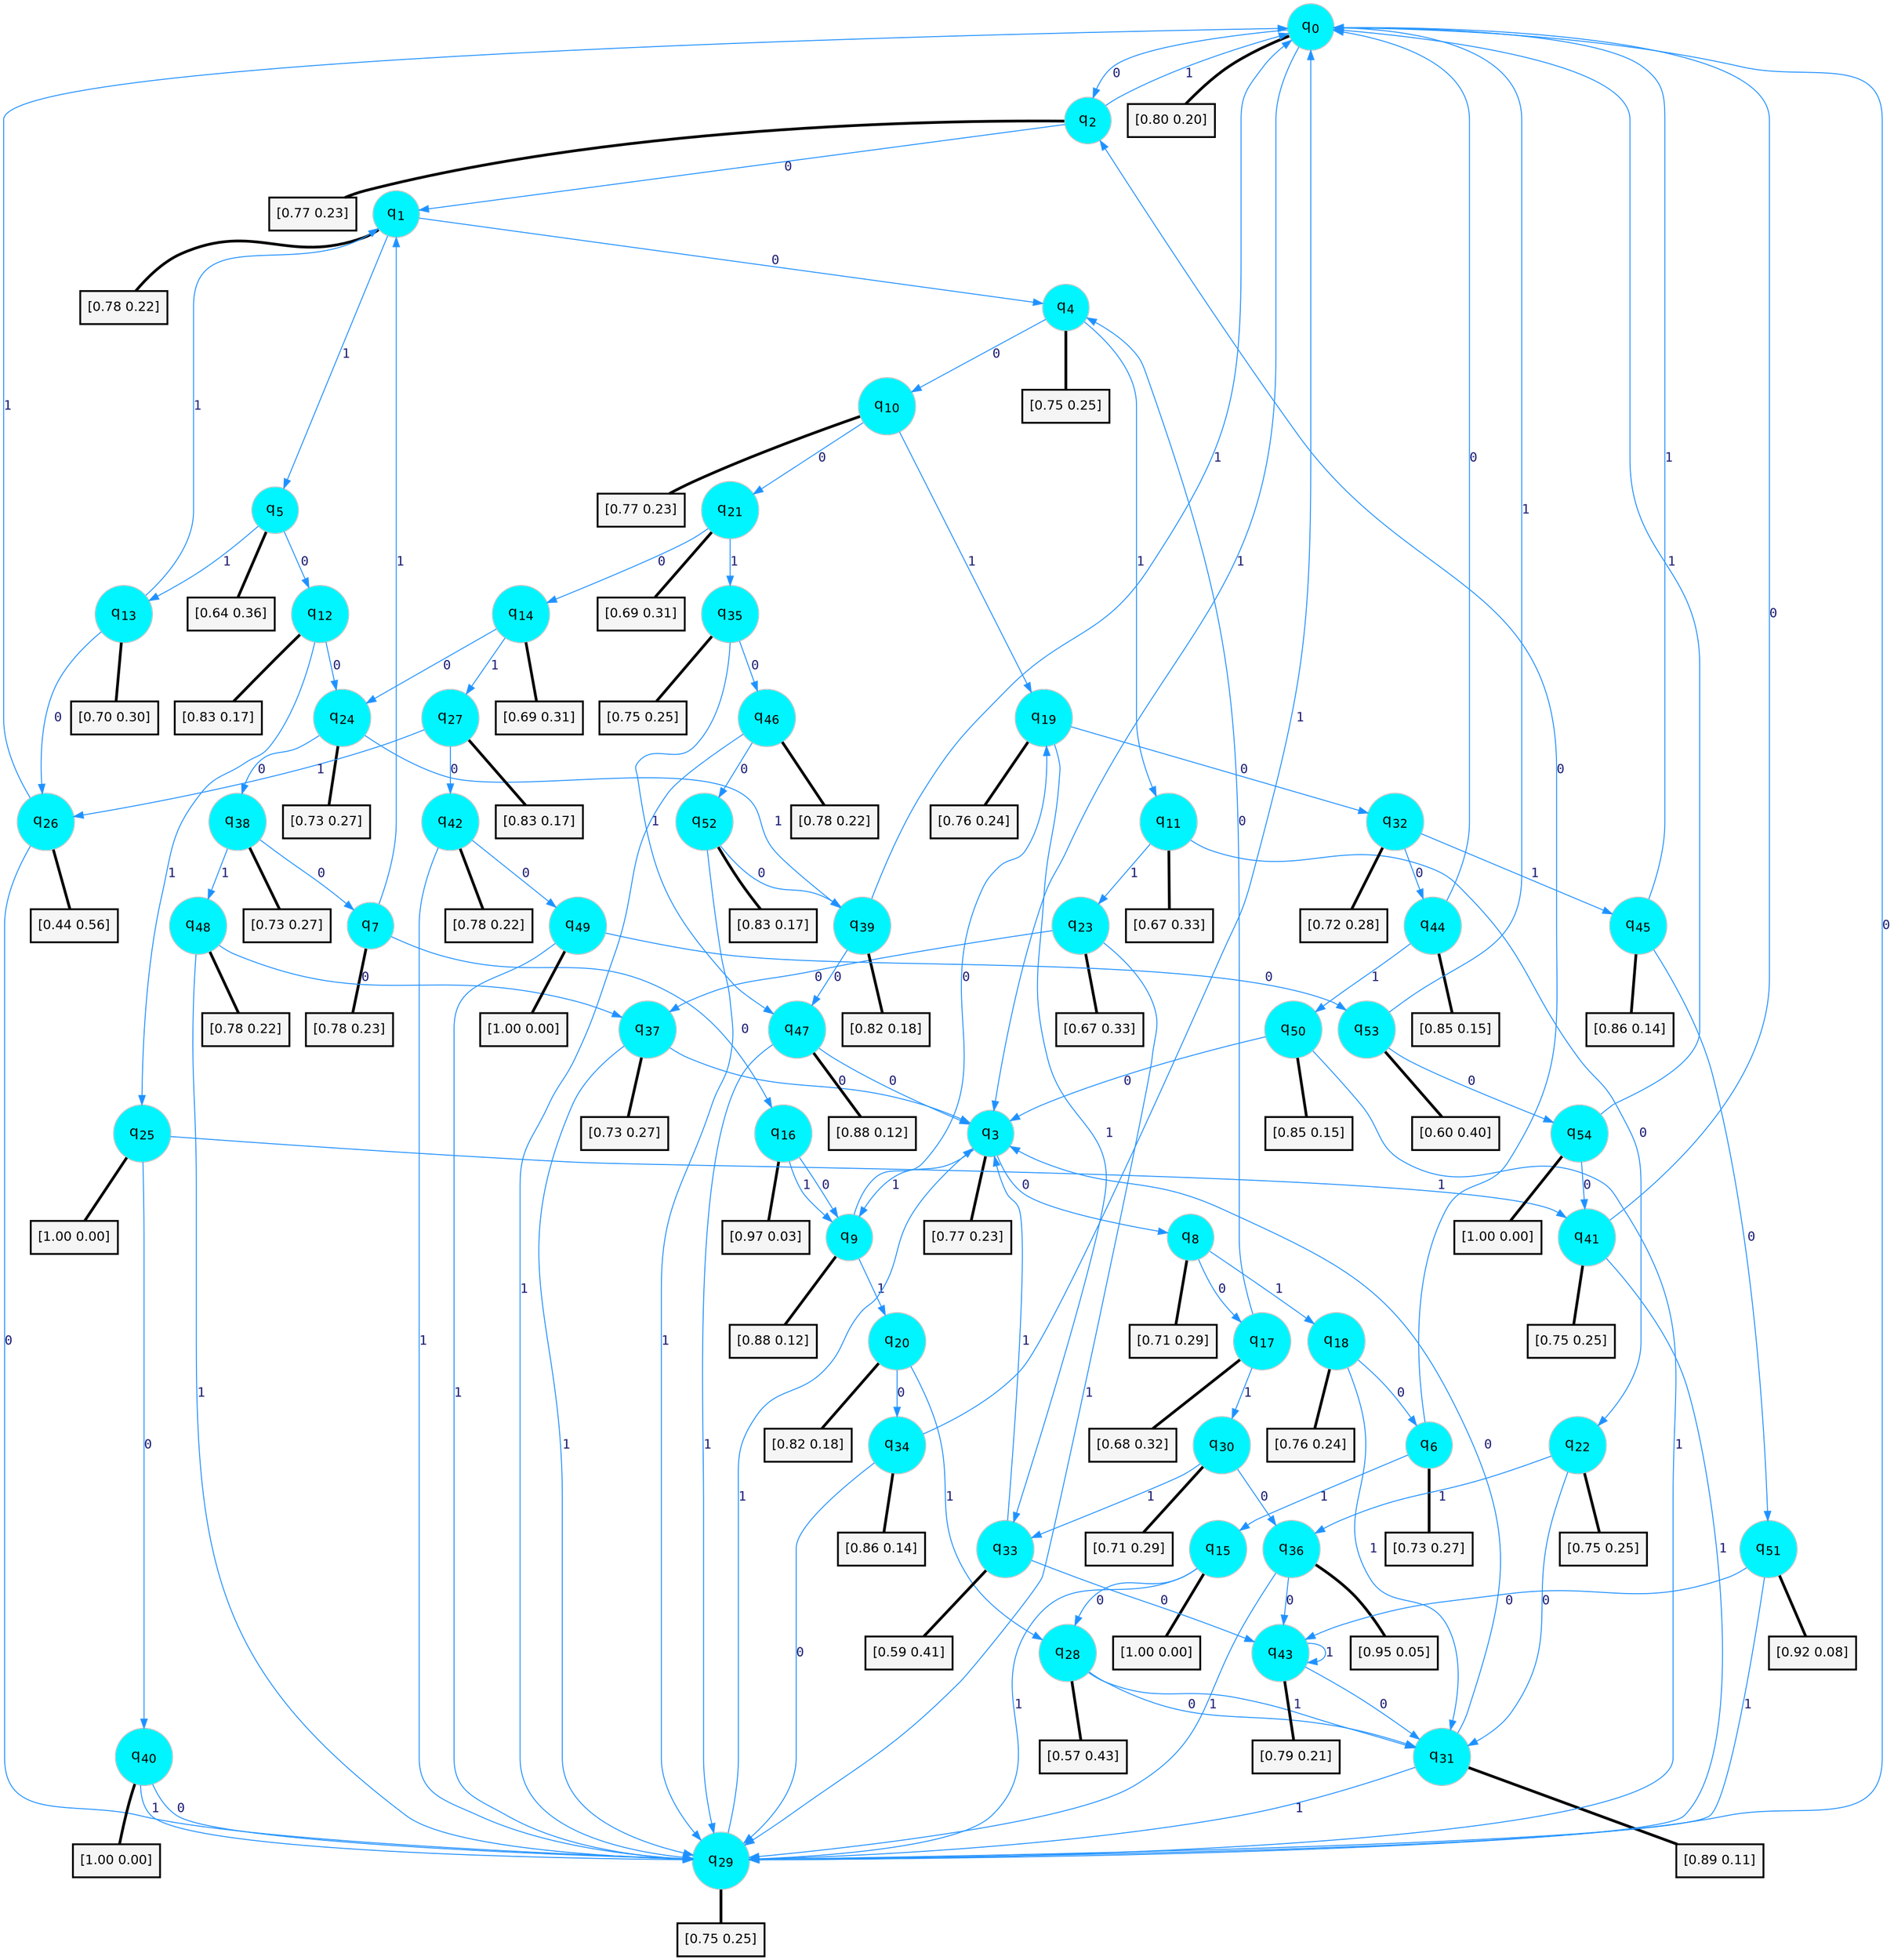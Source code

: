 digraph G {
graph [
bgcolor=transparent, dpi=300, rankdir=TD, size="40,25"];
node [
color=gray, fillcolor=turquoise1, fontcolor=black, fontname=Helvetica, fontsize=16, fontweight=bold, shape=circle, style=filled];
edge [
arrowsize=1, color=dodgerblue1, fontcolor=midnightblue, fontname=courier, fontweight=bold, penwidth=1, style=solid, weight=20];
0[label=<q<SUB>0</SUB>>];
1[label=<q<SUB>1</SUB>>];
2[label=<q<SUB>2</SUB>>];
3[label=<q<SUB>3</SUB>>];
4[label=<q<SUB>4</SUB>>];
5[label=<q<SUB>5</SUB>>];
6[label=<q<SUB>6</SUB>>];
7[label=<q<SUB>7</SUB>>];
8[label=<q<SUB>8</SUB>>];
9[label=<q<SUB>9</SUB>>];
10[label=<q<SUB>10</SUB>>];
11[label=<q<SUB>11</SUB>>];
12[label=<q<SUB>12</SUB>>];
13[label=<q<SUB>13</SUB>>];
14[label=<q<SUB>14</SUB>>];
15[label=<q<SUB>15</SUB>>];
16[label=<q<SUB>16</SUB>>];
17[label=<q<SUB>17</SUB>>];
18[label=<q<SUB>18</SUB>>];
19[label=<q<SUB>19</SUB>>];
20[label=<q<SUB>20</SUB>>];
21[label=<q<SUB>21</SUB>>];
22[label=<q<SUB>22</SUB>>];
23[label=<q<SUB>23</SUB>>];
24[label=<q<SUB>24</SUB>>];
25[label=<q<SUB>25</SUB>>];
26[label=<q<SUB>26</SUB>>];
27[label=<q<SUB>27</SUB>>];
28[label=<q<SUB>28</SUB>>];
29[label=<q<SUB>29</SUB>>];
30[label=<q<SUB>30</SUB>>];
31[label=<q<SUB>31</SUB>>];
32[label=<q<SUB>32</SUB>>];
33[label=<q<SUB>33</SUB>>];
34[label=<q<SUB>34</SUB>>];
35[label=<q<SUB>35</SUB>>];
36[label=<q<SUB>36</SUB>>];
37[label=<q<SUB>37</SUB>>];
38[label=<q<SUB>38</SUB>>];
39[label=<q<SUB>39</SUB>>];
40[label=<q<SUB>40</SUB>>];
41[label=<q<SUB>41</SUB>>];
42[label=<q<SUB>42</SUB>>];
43[label=<q<SUB>43</SUB>>];
44[label=<q<SUB>44</SUB>>];
45[label=<q<SUB>45</SUB>>];
46[label=<q<SUB>46</SUB>>];
47[label=<q<SUB>47</SUB>>];
48[label=<q<SUB>48</SUB>>];
49[label=<q<SUB>49</SUB>>];
50[label=<q<SUB>50</SUB>>];
51[label=<q<SUB>51</SUB>>];
52[label=<q<SUB>52</SUB>>];
53[label=<q<SUB>53</SUB>>];
54[label=<q<SUB>54</SUB>>];
55[label="[0.80 0.20]", shape=box,fontcolor=black, fontname=Helvetica, fontsize=14, penwidth=2, fillcolor=whitesmoke,color=black];
56[label="[0.78 0.22]", shape=box,fontcolor=black, fontname=Helvetica, fontsize=14, penwidth=2, fillcolor=whitesmoke,color=black];
57[label="[0.77 0.23]", shape=box,fontcolor=black, fontname=Helvetica, fontsize=14, penwidth=2, fillcolor=whitesmoke,color=black];
58[label="[0.77 0.23]", shape=box,fontcolor=black, fontname=Helvetica, fontsize=14, penwidth=2, fillcolor=whitesmoke,color=black];
59[label="[0.75 0.25]", shape=box,fontcolor=black, fontname=Helvetica, fontsize=14, penwidth=2, fillcolor=whitesmoke,color=black];
60[label="[0.64 0.36]", shape=box,fontcolor=black, fontname=Helvetica, fontsize=14, penwidth=2, fillcolor=whitesmoke,color=black];
61[label="[0.73 0.27]", shape=box,fontcolor=black, fontname=Helvetica, fontsize=14, penwidth=2, fillcolor=whitesmoke,color=black];
62[label="[0.78 0.23]", shape=box,fontcolor=black, fontname=Helvetica, fontsize=14, penwidth=2, fillcolor=whitesmoke,color=black];
63[label="[0.71 0.29]", shape=box,fontcolor=black, fontname=Helvetica, fontsize=14, penwidth=2, fillcolor=whitesmoke,color=black];
64[label="[0.88 0.12]", shape=box,fontcolor=black, fontname=Helvetica, fontsize=14, penwidth=2, fillcolor=whitesmoke,color=black];
65[label="[0.77 0.23]", shape=box,fontcolor=black, fontname=Helvetica, fontsize=14, penwidth=2, fillcolor=whitesmoke,color=black];
66[label="[0.67 0.33]", shape=box,fontcolor=black, fontname=Helvetica, fontsize=14, penwidth=2, fillcolor=whitesmoke,color=black];
67[label="[0.83 0.17]", shape=box,fontcolor=black, fontname=Helvetica, fontsize=14, penwidth=2, fillcolor=whitesmoke,color=black];
68[label="[0.70 0.30]", shape=box,fontcolor=black, fontname=Helvetica, fontsize=14, penwidth=2, fillcolor=whitesmoke,color=black];
69[label="[0.69 0.31]", shape=box,fontcolor=black, fontname=Helvetica, fontsize=14, penwidth=2, fillcolor=whitesmoke,color=black];
70[label="[1.00 0.00]", shape=box,fontcolor=black, fontname=Helvetica, fontsize=14, penwidth=2, fillcolor=whitesmoke,color=black];
71[label="[0.97 0.03]", shape=box,fontcolor=black, fontname=Helvetica, fontsize=14, penwidth=2, fillcolor=whitesmoke,color=black];
72[label="[0.68 0.32]", shape=box,fontcolor=black, fontname=Helvetica, fontsize=14, penwidth=2, fillcolor=whitesmoke,color=black];
73[label="[0.76 0.24]", shape=box,fontcolor=black, fontname=Helvetica, fontsize=14, penwidth=2, fillcolor=whitesmoke,color=black];
74[label="[0.76 0.24]", shape=box,fontcolor=black, fontname=Helvetica, fontsize=14, penwidth=2, fillcolor=whitesmoke,color=black];
75[label="[0.82 0.18]", shape=box,fontcolor=black, fontname=Helvetica, fontsize=14, penwidth=2, fillcolor=whitesmoke,color=black];
76[label="[0.69 0.31]", shape=box,fontcolor=black, fontname=Helvetica, fontsize=14, penwidth=2, fillcolor=whitesmoke,color=black];
77[label="[0.75 0.25]", shape=box,fontcolor=black, fontname=Helvetica, fontsize=14, penwidth=2, fillcolor=whitesmoke,color=black];
78[label="[0.67 0.33]", shape=box,fontcolor=black, fontname=Helvetica, fontsize=14, penwidth=2, fillcolor=whitesmoke,color=black];
79[label="[0.73 0.27]", shape=box,fontcolor=black, fontname=Helvetica, fontsize=14, penwidth=2, fillcolor=whitesmoke,color=black];
80[label="[1.00 0.00]", shape=box,fontcolor=black, fontname=Helvetica, fontsize=14, penwidth=2, fillcolor=whitesmoke,color=black];
81[label="[0.44 0.56]", shape=box,fontcolor=black, fontname=Helvetica, fontsize=14, penwidth=2, fillcolor=whitesmoke,color=black];
82[label="[0.83 0.17]", shape=box,fontcolor=black, fontname=Helvetica, fontsize=14, penwidth=2, fillcolor=whitesmoke,color=black];
83[label="[0.57 0.43]", shape=box,fontcolor=black, fontname=Helvetica, fontsize=14, penwidth=2, fillcolor=whitesmoke,color=black];
84[label="[0.75 0.25]", shape=box,fontcolor=black, fontname=Helvetica, fontsize=14, penwidth=2, fillcolor=whitesmoke,color=black];
85[label="[0.71 0.29]", shape=box,fontcolor=black, fontname=Helvetica, fontsize=14, penwidth=2, fillcolor=whitesmoke,color=black];
86[label="[0.89 0.11]", shape=box,fontcolor=black, fontname=Helvetica, fontsize=14, penwidth=2, fillcolor=whitesmoke,color=black];
87[label="[0.72 0.28]", shape=box,fontcolor=black, fontname=Helvetica, fontsize=14, penwidth=2, fillcolor=whitesmoke,color=black];
88[label="[0.59 0.41]", shape=box,fontcolor=black, fontname=Helvetica, fontsize=14, penwidth=2, fillcolor=whitesmoke,color=black];
89[label="[0.86 0.14]", shape=box,fontcolor=black, fontname=Helvetica, fontsize=14, penwidth=2, fillcolor=whitesmoke,color=black];
90[label="[0.75 0.25]", shape=box,fontcolor=black, fontname=Helvetica, fontsize=14, penwidth=2, fillcolor=whitesmoke,color=black];
91[label="[0.95 0.05]", shape=box,fontcolor=black, fontname=Helvetica, fontsize=14, penwidth=2, fillcolor=whitesmoke,color=black];
92[label="[0.73 0.27]", shape=box,fontcolor=black, fontname=Helvetica, fontsize=14, penwidth=2, fillcolor=whitesmoke,color=black];
93[label="[0.73 0.27]", shape=box,fontcolor=black, fontname=Helvetica, fontsize=14, penwidth=2, fillcolor=whitesmoke,color=black];
94[label="[0.82 0.18]", shape=box,fontcolor=black, fontname=Helvetica, fontsize=14, penwidth=2, fillcolor=whitesmoke,color=black];
95[label="[1.00 0.00]", shape=box,fontcolor=black, fontname=Helvetica, fontsize=14, penwidth=2, fillcolor=whitesmoke,color=black];
96[label="[0.75 0.25]", shape=box,fontcolor=black, fontname=Helvetica, fontsize=14, penwidth=2, fillcolor=whitesmoke,color=black];
97[label="[0.78 0.22]", shape=box,fontcolor=black, fontname=Helvetica, fontsize=14, penwidth=2, fillcolor=whitesmoke,color=black];
98[label="[0.79 0.21]", shape=box,fontcolor=black, fontname=Helvetica, fontsize=14, penwidth=2, fillcolor=whitesmoke,color=black];
99[label="[0.85 0.15]", shape=box,fontcolor=black, fontname=Helvetica, fontsize=14, penwidth=2, fillcolor=whitesmoke,color=black];
100[label="[0.86 0.14]", shape=box,fontcolor=black, fontname=Helvetica, fontsize=14, penwidth=2, fillcolor=whitesmoke,color=black];
101[label="[0.78 0.22]", shape=box,fontcolor=black, fontname=Helvetica, fontsize=14, penwidth=2, fillcolor=whitesmoke,color=black];
102[label="[0.88 0.12]", shape=box,fontcolor=black, fontname=Helvetica, fontsize=14, penwidth=2, fillcolor=whitesmoke,color=black];
103[label="[0.78 0.22]", shape=box,fontcolor=black, fontname=Helvetica, fontsize=14, penwidth=2, fillcolor=whitesmoke,color=black];
104[label="[1.00 0.00]", shape=box,fontcolor=black, fontname=Helvetica, fontsize=14, penwidth=2, fillcolor=whitesmoke,color=black];
105[label="[0.85 0.15]", shape=box,fontcolor=black, fontname=Helvetica, fontsize=14, penwidth=2, fillcolor=whitesmoke,color=black];
106[label="[0.92 0.08]", shape=box,fontcolor=black, fontname=Helvetica, fontsize=14, penwidth=2, fillcolor=whitesmoke,color=black];
107[label="[0.83 0.17]", shape=box,fontcolor=black, fontname=Helvetica, fontsize=14, penwidth=2, fillcolor=whitesmoke,color=black];
108[label="[0.60 0.40]", shape=box,fontcolor=black, fontname=Helvetica, fontsize=14, penwidth=2, fillcolor=whitesmoke,color=black];
109[label="[1.00 0.00]", shape=box,fontcolor=black, fontname=Helvetica, fontsize=14, penwidth=2, fillcolor=whitesmoke,color=black];
0->2 [label=0];
0->3 [label=1];
0->55 [arrowhead=none, penwidth=3,color=black];
1->4 [label=0];
1->5 [label=1];
1->56 [arrowhead=none, penwidth=3,color=black];
2->1 [label=0];
2->0 [label=1];
2->57 [arrowhead=none, penwidth=3,color=black];
3->8 [label=0];
3->9 [label=1];
3->58 [arrowhead=none, penwidth=3,color=black];
4->10 [label=0];
4->11 [label=1];
4->59 [arrowhead=none, penwidth=3,color=black];
5->12 [label=0];
5->13 [label=1];
5->60 [arrowhead=none, penwidth=3,color=black];
6->2 [label=0];
6->15 [label=1];
6->61 [arrowhead=none, penwidth=3,color=black];
7->16 [label=0];
7->1 [label=1];
7->62 [arrowhead=none, penwidth=3,color=black];
8->17 [label=0];
8->18 [label=1];
8->63 [arrowhead=none, penwidth=3,color=black];
9->19 [label=0];
9->20 [label=1];
9->64 [arrowhead=none, penwidth=3,color=black];
10->21 [label=0];
10->19 [label=1];
10->65 [arrowhead=none, penwidth=3,color=black];
11->22 [label=0];
11->23 [label=1];
11->66 [arrowhead=none, penwidth=3,color=black];
12->24 [label=0];
12->25 [label=1];
12->67 [arrowhead=none, penwidth=3,color=black];
13->26 [label=0];
13->1 [label=1];
13->68 [arrowhead=none, penwidth=3,color=black];
14->24 [label=0];
14->27 [label=1];
14->69 [arrowhead=none, penwidth=3,color=black];
15->28 [label=0];
15->29 [label=1];
15->70 [arrowhead=none, penwidth=3,color=black];
16->9 [label=0];
16->9 [label=1];
16->71 [arrowhead=none, penwidth=3,color=black];
17->4 [label=0];
17->30 [label=1];
17->72 [arrowhead=none, penwidth=3,color=black];
18->6 [label=0];
18->31 [label=1];
18->73 [arrowhead=none, penwidth=3,color=black];
19->32 [label=0];
19->33 [label=1];
19->74 [arrowhead=none, penwidth=3,color=black];
20->34 [label=0];
20->28 [label=1];
20->75 [arrowhead=none, penwidth=3,color=black];
21->14 [label=0];
21->35 [label=1];
21->76 [arrowhead=none, penwidth=3,color=black];
22->31 [label=0];
22->36 [label=1];
22->77 [arrowhead=none, penwidth=3,color=black];
23->37 [label=0];
23->29 [label=1];
23->78 [arrowhead=none, penwidth=3,color=black];
24->38 [label=0];
24->39 [label=1];
24->79 [arrowhead=none, penwidth=3,color=black];
25->40 [label=0];
25->41 [label=1];
25->80 [arrowhead=none, penwidth=3,color=black];
26->29 [label=0];
26->0 [label=1];
26->81 [arrowhead=none, penwidth=3,color=black];
27->42 [label=0];
27->26 [label=1];
27->82 [arrowhead=none, penwidth=3,color=black];
28->31 [label=0];
28->31 [label=1];
28->83 [arrowhead=none, penwidth=3,color=black];
29->0 [label=0];
29->3 [label=1];
29->84 [arrowhead=none, penwidth=3,color=black];
30->36 [label=0];
30->33 [label=1];
30->85 [arrowhead=none, penwidth=3,color=black];
31->3 [label=0];
31->29 [label=1];
31->86 [arrowhead=none, penwidth=3,color=black];
32->44 [label=0];
32->45 [label=1];
32->87 [arrowhead=none, penwidth=3,color=black];
33->43 [label=0];
33->3 [label=1];
33->88 [arrowhead=none, penwidth=3,color=black];
34->29 [label=0];
34->0 [label=1];
34->89 [arrowhead=none, penwidth=3,color=black];
35->46 [label=0];
35->47 [label=1];
35->90 [arrowhead=none, penwidth=3,color=black];
36->43 [label=0];
36->29 [label=1];
36->91 [arrowhead=none, penwidth=3,color=black];
37->3 [label=0];
37->29 [label=1];
37->92 [arrowhead=none, penwidth=3,color=black];
38->7 [label=0];
38->48 [label=1];
38->93 [arrowhead=none, penwidth=3,color=black];
39->47 [label=0];
39->0 [label=1];
39->94 [arrowhead=none, penwidth=3,color=black];
40->29 [label=0];
40->29 [label=1];
40->95 [arrowhead=none, penwidth=3,color=black];
41->0 [label=0];
41->29 [label=1];
41->96 [arrowhead=none, penwidth=3,color=black];
42->49 [label=0];
42->29 [label=1];
42->97 [arrowhead=none, penwidth=3,color=black];
43->31 [label=0];
43->43 [label=1];
43->98 [arrowhead=none, penwidth=3,color=black];
44->0 [label=0];
44->50 [label=1];
44->99 [arrowhead=none, penwidth=3,color=black];
45->51 [label=0];
45->0 [label=1];
45->100 [arrowhead=none, penwidth=3,color=black];
46->52 [label=0];
46->29 [label=1];
46->101 [arrowhead=none, penwidth=3,color=black];
47->3 [label=0];
47->29 [label=1];
47->102 [arrowhead=none, penwidth=3,color=black];
48->37 [label=0];
48->29 [label=1];
48->103 [arrowhead=none, penwidth=3,color=black];
49->53 [label=0];
49->29 [label=1];
49->104 [arrowhead=none, penwidth=3,color=black];
50->3 [label=0];
50->29 [label=1];
50->105 [arrowhead=none, penwidth=3,color=black];
51->43 [label=0];
51->29 [label=1];
51->106 [arrowhead=none, penwidth=3,color=black];
52->39 [label=0];
52->29 [label=1];
52->107 [arrowhead=none, penwidth=3,color=black];
53->54 [label=0];
53->0 [label=1];
53->108 [arrowhead=none, penwidth=3,color=black];
54->41 [label=0];
54->0 [label=1];
54->109 [arrowhead=none, penwidth=3,color=black];
}
